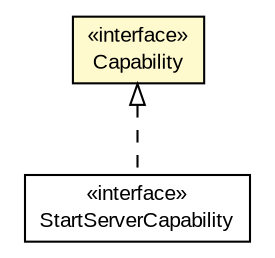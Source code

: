 #!/usr/local/bin/dot
#
# Class diagram 
# Generated by UMLGraph version 5.1 (http://www.umlgraph.org/)
#

digraph G {
	edge [fontname="arial",fontsize=10,labelfontname="arial",labelfontsize=10];
	node [fontname="arial",fontsize=10,shape=plaintext];
	nodesep=0.25;
	ranksep=0.5;
	// io.nextweb.engine.Capability
	c7369 [label=<<table title="io.nextweb.engine.Capability" border="0" cellborder="1" cellspacing="0" cellpadding="2" port="p" bgcolor="lemonChiffon" href="./Capability.html">
		<tr><td><table border="0" cellspacing="0" cellpadding="1">
<tr><td align="center" balign="center"> &#171;interface&#187; </td></tr>
<tr><td align="center" balign="center"> Capability </td></tr>
		</table></td></tr>
		</table>>, fontname="arial", fontcolor="black", fontsize=10.0];
	// io.nextweb.engine.StartServerCapability
	c7372 [label=<<table title="io.nextweb.engine.StartServerCapability" border="0" cellborder="1" cellspacing="0" cellpadding="2" port="p" href="./StartServerCapability.html">
		<tr><td><table border="0" cellspacing="0" cellpadding="1">
<tr><td align="center" balign="center"> &#171;interface&#187; </td></tr>
<tr><td align="center" balign="center"> StartServerCapability </td></tr>
		</table></td></tr>
		</table>>, fontname="arial", fontcolor="black", fontsize=10.0];
	//io.nextweb.engine.StartServerCapability implements io.nextweb.engine.Capability
	c7369:p -> c7372:p [dir=back,arrowtail=empty,style=dashed];
}

